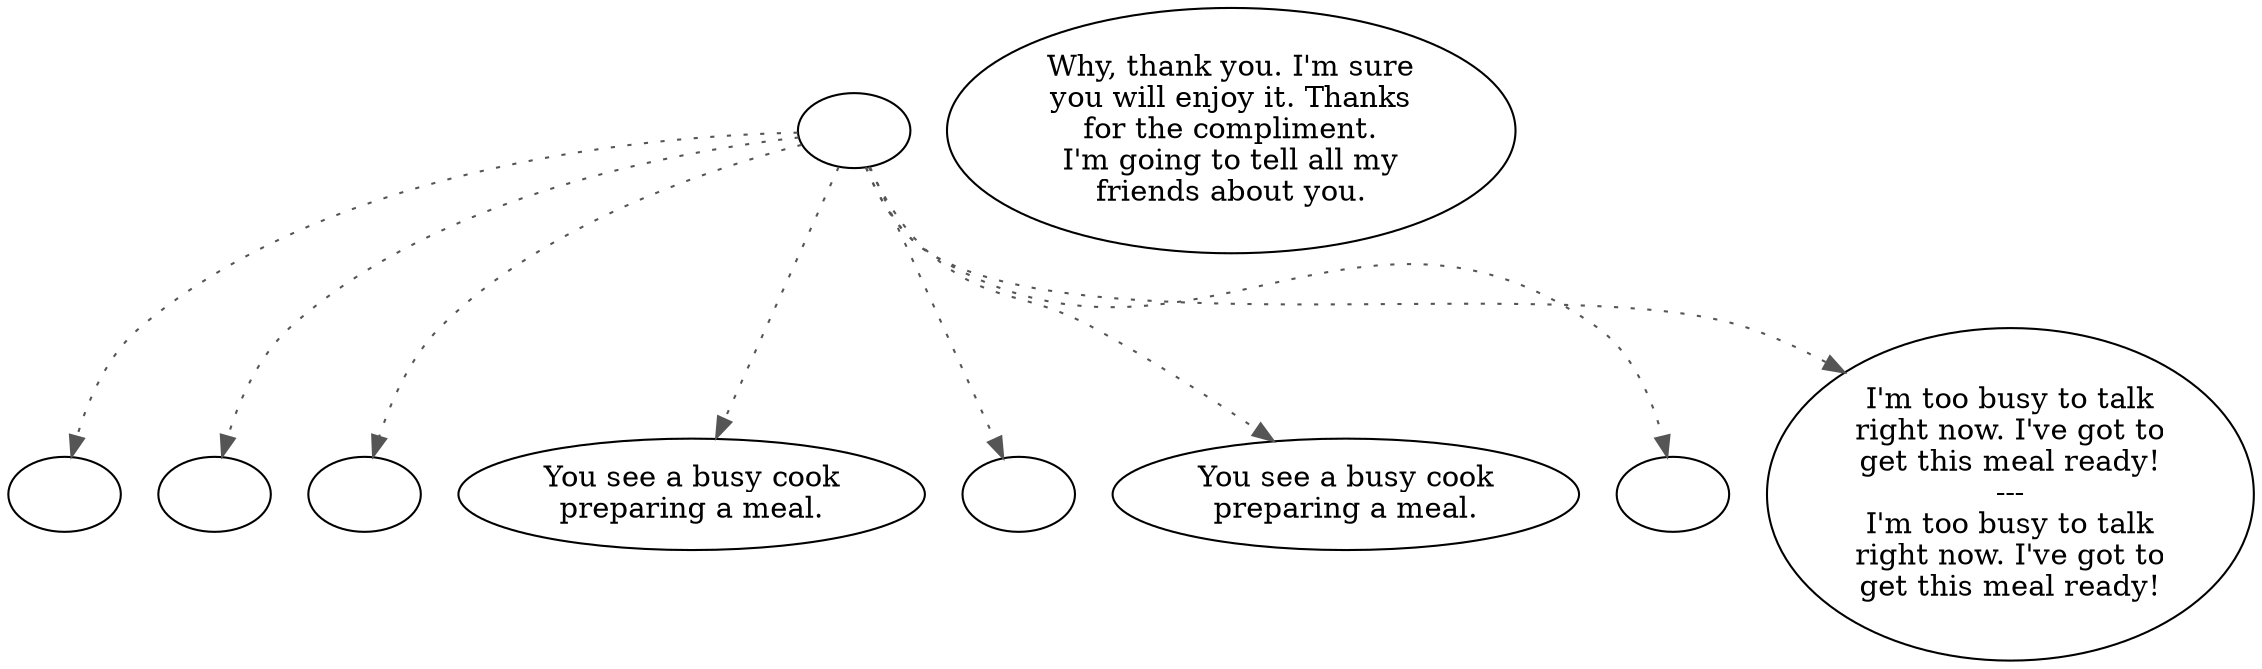 digraph COOK {
  "start" [style=filled       fillcolor="#FFFFFF"       color="#000000"]
  "start" -> "combat_p_proc" [style=dotted color="#555555"]
  "start" -> "critter_p_proc" [style=dotted color="#555555"]
  "start" -> "damage_p_proc" [style=dotted color="#555555"]
  "start" -> "description_p_proc" [style=dotted color="#555555"]
  "start" -> "destroy_p_proc" [style=dotted color="#555555"]
  "start" -> "look_at_p_proc" [style=dotted color="#555555"]
  "start" -> "pickup_p_proc" [style=dotted color="#555555"]
  "start" -> "talk_p_proc" [style=dotted color="#555555"]
  "start" [label=""]
  "combat_p_proc" [style=filled       fillcolor="#FFFFFF"       color="#000000"]
  "combat_p_proc" [label=""]
  "critter_p_proc" [style=filled       fillcolor="#FFFFFF"       color="#000000"]
  "critter_p_proc" [label=""]
  "damage_p_proc" [style=filled       fillcolor="#FFFFFF"       color="#000000"]
  "damage_p_proc" [label=""]
  "description_p_proc" [style=filled       fillcolor="#FFFFFF"       color="#000000"]
  "description_p_proc" [label="You see a busy cook\npreparing a meal."]
  "destroy_p_proc" [style=filled       fillcolor="#FFFFFF"       color="#000000"]
  "destroy_p_proc" [label=""]
  "look_at_p_proc" [style=filled       fillcolor="#FFFFFF"       color="#000000"]
  "look_at_p_proc" [label="You see a busy cook\npreparing a meal."]
  "talk_p_proc" [style=filled       fillcolor="#FFFFFF"       color="#000000"]
  "talk_p_proc" [label="I'm too busy to talk\nright now. I've got to\nget this meal ready!\n---\nI'm too busy to talk\nright now. I've got to\nget this meal ready!"]
  "pickup_p_proc" [style=filled       fillcolor="#FFFFFF"       color="#000000"]
  "pickup_p_proc" [label=""]
  "Cook01" [style=filled       fillcolor="#FFFFFF"       color="#000000"]
  "Cook01" [label="Why, thank you. I'm sure\nyou will enjoy it. Thanks\nfor the compliment.\nI'm going to tell all my\nfriends about you."]
}
